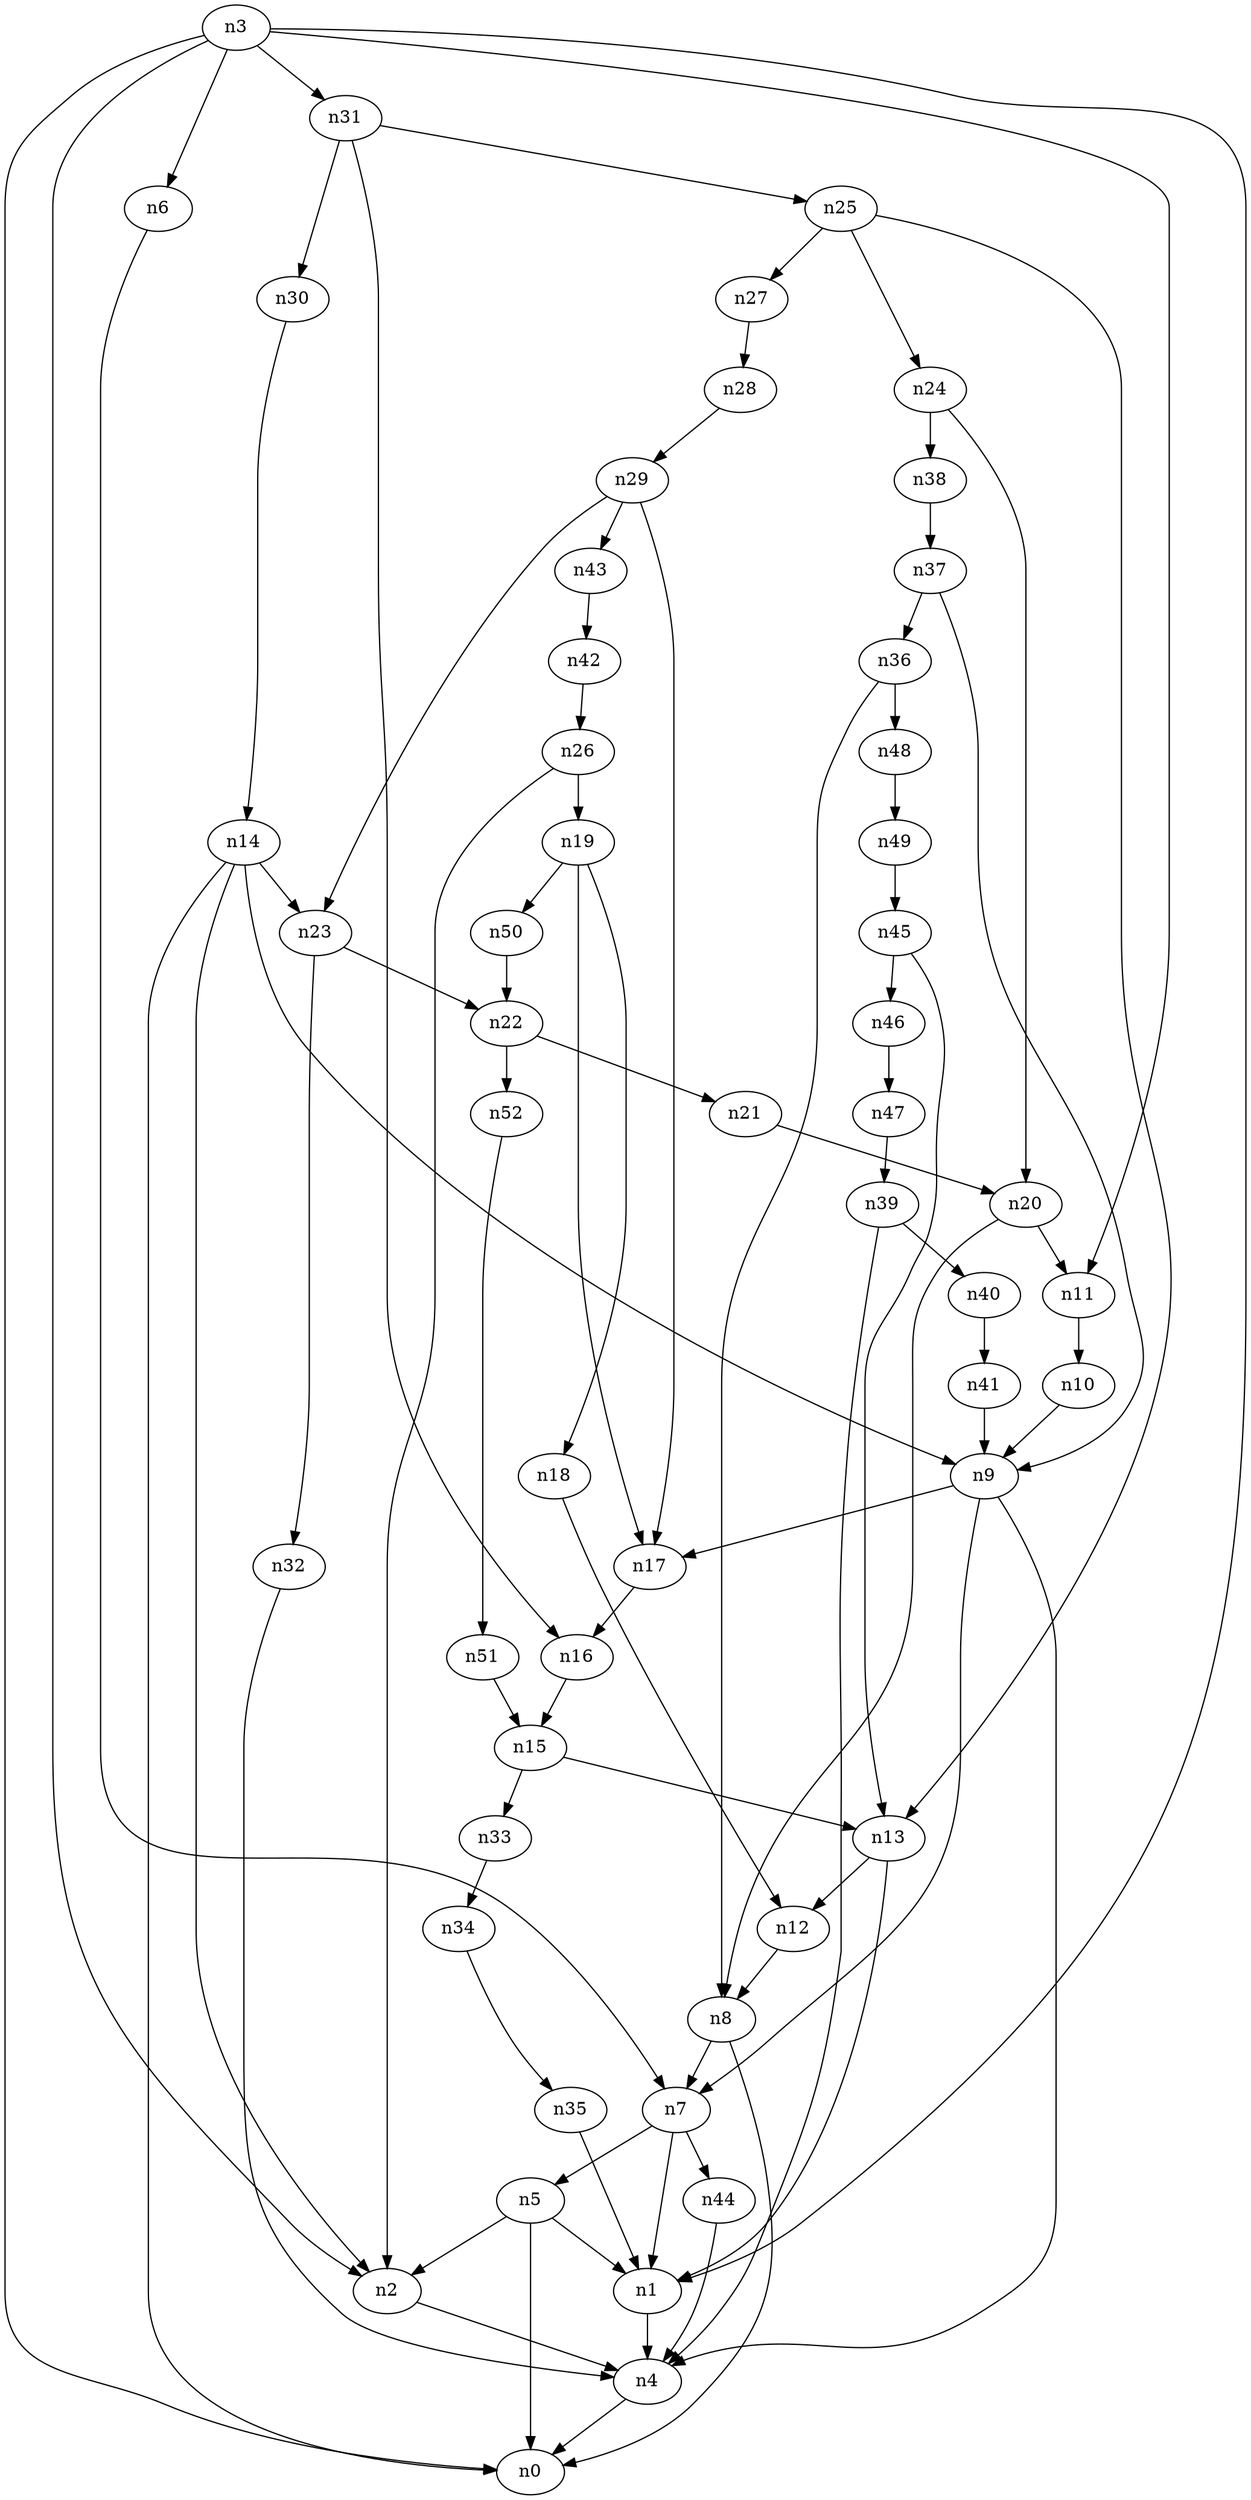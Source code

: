 digraph G {
	n1 -> n4	 [_graphml_id=e4];
	n2 -> n4	 [_graphml_id=e7];
	n3 -> n0	 [_graphml_id=e0];
	n3 -> n1	 [_graphml_id=e3];
	n3 -> n2	 [_graphml_id=e6];
	n3 -> n6	 [_graphml_id=e9];
	n3 -> n11	 [_graphml_id=e16];
	n3 -> n31	 [_graphml_id=e49];
	n4 -> n0	 [_graphml_id=e1];
	n5 -> n0	 [_graphml_id=e2];
	n5 -> n1	 [_graphml_id=e5];
	n5 -> n2	 [_graphml_id=e8];
	n6 -> n7	 [_graphml_id=e10];
	n7 -> n1	 [_graphml_id=e32];
	n7 -> n5	 [_graphml_id=e42];
	n7 -> n44	 [_graphml_id=e70];
	n8 -> n0	 [_graphml_id=e12];
	n8 -> n7	 [_graphml_id=e11];
	n9 -> n4	 [_graphml_id=e13];
	n9 -> n7	 [_graphml_id=e22];
	n9 -> n17	 [_graphml_id=e26];
	n10 -> n9	 [_graphml_id=e14];
	n11 -> n10	 [_graphml_id=e15];
	n12 -> n8	 [_graphml_id=e17];
	n13 -> n1	 [_graphml_id=e19];
	n13 -> n12	 [_graphml_id=e18];
	n14 -> n0	 [_graphml_id=e82];
	n14 -> n2	 [_graphml_id=e21];
	n14 -> n9	 [_graphml_id=e20];
	n14 -> n23	 [_graphml_id=e36];
	n15 -> n13	 [_graphml_id=e23];
	n15 -> n33	 [_graphml_id=e53];
	n16 -> n15	 [_graphml_id=e24];
	n17 -> n16	 [_graphml_id=e25];
	n18 -> n12	 [_graphml_id=e27];
	n19 -> n17	 [_graphml_id=e29];
	n19 -> n18	 [_graphml_id=e28];
	n19 -> n50	 [_graphml_id=e80];
	n20 -> n8	 [_graphml_id=e31];
	n20 -> n11	 [_graphml_id=e30];
	n21 -> n20	 [_graphml_id=e33];
	n22 -> n21	 [_graphml_id=e34];
	n22 -> n52	 [_graphml_id=e85];
	n23 -> n22	 [_graphml_id=e35];
	n23 -> n32	 [_graphml_id=e50];
	n24 -> n20	 [_graphml_id=e37];
	n24 -> n38	 [_graphml_id=e61];
	n25 -> n13	 [_graphml_id=e39];
	n25 -> n24	 [_graphml_id=e38];
	n25 -> n27	 [_graphml_id=e43];
	n26 -> n2	 [_graphml_id=e41];
	n26 -> n19	 [_graphml_id=e40];
	n27 -> n28	 [_graphml_id=e44];
	n28 -> n29	 [_graphml_id=e45];
	n29 -> n17	 [_graphml_id=e46];
	n29 -> n23	 [_graphml_id=e62];
	n29 -> n43	 [_graphml_id=e69];
	n30 -> n14	 [_graphml_id=e47];
	n31 -> n16	 [_graphml_id=e72];
	n31 -> n25	 [_graphml_id=e52];
	n31 -> n30	 [_graphml_id=e48];
	n32 -> n4	 [_graphml_id=e51];
	n33 -> n34	 [_graphml_id=e54];
	n34 -> n35	 [_graphml_id=e55];
	n35 -> n1	 [_graphml_id=e56];
	n36 -> n8	 [_graphml_id=e57];
	n36 -> n48	 [_graphml_id=e77];
	n37 -> n9	 [_graphml_id=e59];
	n37 -> n36	 [_graphml_id=e58];
	n38 -> n37	 [_graphml_id=e60];
	n39 -> n4	 [_graphml_id=e63];
	n39 -> n40	 [_graphml_id=e64];
	n40 -> n41	 [_graphml_id=e65];
	n41 -> n9	 [_graphml_id=e66];
	n42 -> n26	 [_graphml_id=e67];
	n43 -> n42	 [_graphml_id=e68];
	n44 -> n4	 [_graphml_id=e71];
	n45 -> n13	 [_graphml_id=e73];
	n45 -> n46	 [_graphml_id=e74];
	n46 -> n47	 [_graphml_id=e75];
	n47 -> n39	 [_graphml_id=e76];
	n48 -> n49	 [_graphml_id=e78];
	n49 -> n45	 [_graphml_id=e79];
	n50 -> n22	 [_graphml_id=e81];
	n51 -> n15	 [_graphml_id=e83];
	n52 -> n51	 [_graphml_id=e84];
}
